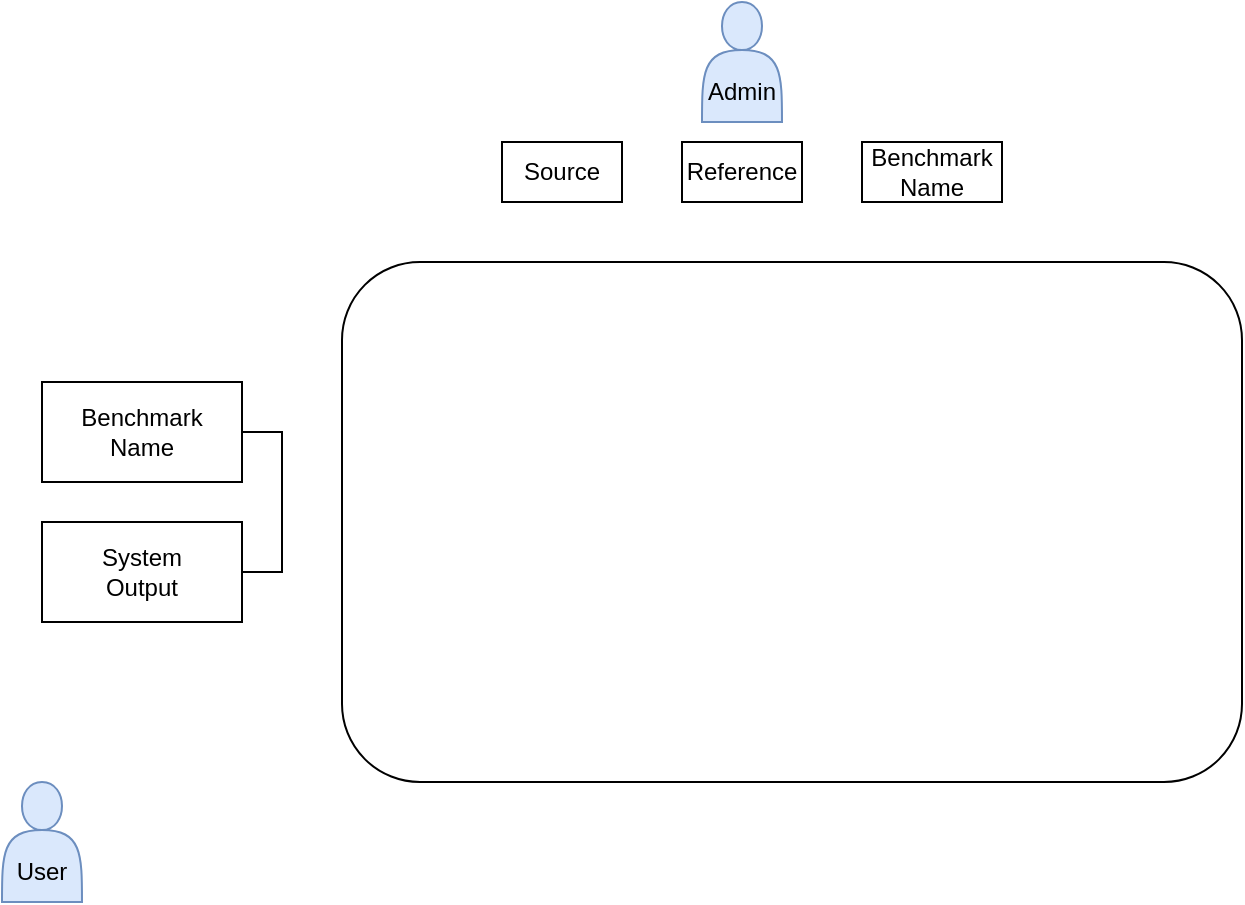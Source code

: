 <mxfile version="22.1.0" type="github">
  <diagram name="Page-1" id="rJUXxh0RGg3YJegq2bEo">
    <mxGraphModel dx="994" dy="555" grid="1" gridSize="10" guides="1" tooltips="1" connect="1" arrows="1" fold="1" page="1" pageScale="1" pageWidth="850" pageHeight="1100" math="0" shadow="0">
      <root>
        <mxCell id="0" />
        <mxCell id="1" parent="0" />
        <mxCell id="CtZi_LvuSmFLMubsJE1R-1" value="" style="rounded=1;whiteSpace=wrap;html=1;" vertex="1" parent="1">
          <mxGeometry x="240" y="140" width="450" height="260" as="geometry" />
        </mxCell>
        <mxCell id="CtZi_LvuSmFLMubsJE1R-4" value="Benchmark&lt;br&gt;Name" style="rounded=0;whiteSpace=wrap;html=1;" vertex="1" parent="1">
          <mxGeometry x="90" y="200" width="100" height="50" as="geometry" />
        </mxCell>
        <mxCell id="CtZi_LvuSmFLMubsJE1R-5" value="System&lt;br&gt;Output" style="rounded=0;whiteSpace=wrap;html=1;" vertex="1" parent="1">
          <mxGeometry x="90" y="270" width="100" height="50" as="geometry" />
        </mxCell>
        <mxCell id="CtZi_LvuSmFLMubsJE1R-6" value="" style="endArrow=none;html=1;rounded=0;entryX=1;entryY=0.5;entryDx=0;entryDy=0;exitX=1;exitY=0.5;exitDx=0;exitDy=0;" edge="1" parent="1" source="CtZi_LvuSmFLMubsJE1R-5" target="CtZi_LvuSmFLMubsJE1R-4">
          <mxGeometry width="50" height="50" relative="1" as="geometry">
            <mxPoint x="210" y="300" as="sourcePoint" />
            <mxPoint x="210" y="220" as="targetPoint" />
            <Array as="points">
              <mxPoint x="210" y="295" />
              <mxPoint x="210" y="225" />
            </Array>
          </mxGeometry>
        </mxCell>
        <mxCell id="CtZi_LvuSmFLMubsJE1R-15" value="&lt;br&gt;&lt;br&gt;User" style="shape=actor;whiteSpace=wrap;html=1;fillColor=#dae8fc;strokeColor=#6c8ebf;" vertex="1" parent="1">
          <mxGeometry x="70" y="400" width="40" height="60" as="geometry" />
        </mxCell>
        <mxCell id="CtZi_LvuSmFLMubsJE1R-16" value="Source" style="rounded=0;whiteSpace=wrap;html=1;" vertex="1" parent="1">
          <mxGeometry x="320" y="80" width="60" height="30" as="geometry" />
        </mxCell>
        <mxCell id="CtZi_LvuSmFLMubsJE1R-17" value="Reference" style="rounded=0;whiteSpace=wrap;html=1;" vertex="1" parent="1">
          <mxGeometry x="410" y="80" width="60" height="30" as="geometry" />
        </mxCell>
        <mxCell id="CtZi_LvuSmFLMubsJE1R-18" value="Benchmark&lt;br&gt;Name" style="rounded=0;whiteSpace=wrap;html=1;" vertex="1" parent="1">
          <mxGeometry x="500" y="80" width="70" height="30" as="geometry" />
        </mxCell>
        <mxCell id="CtZi_LvuSmFLMubsJE1R-19" value="&lt;br&gt;&lt;br&gt;Admin" style="shape=actor;whiteSpace=wrap;html=1;fillColor=#dae8fc;strokeColor=#6c8ebf;" vertex="1" parent="1">
          <mxGeometry x="420" y="10" width="40" height="60" as="geometry" />
        </mxCell>
      </root>
    </mxGraphModel>
  </diagram>
</mxfile>
